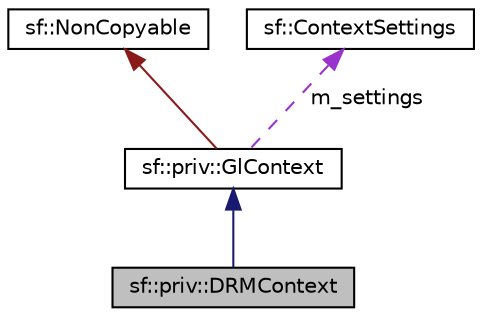 digraph "sf::priv::DRMContext"
{
 // LATEX_PDF_SIZE
  edge [fontname="Helvetica",fontsize="10",labelfontname="Helvetica",labelfontsize="10"];
  node [fontname="Helvetica",fontsize="10",shape=record];
  Node1 [label="sf::priv::DRMContext",height=0.2,width=0.4,color="black", fillcolor="grey75", style="filled", fontcolor="black",tooltip=" "];
  Node2 -> Node1 [dir="back",color="midnightblue",fontsize="10",style="solid",fontname="Helvetica"];
  Node2 [label="sf::priv::GlContext",height=0.2,width=0.4,color="black", fillcolor="white", style="filled",URL="$dd/d38/classsf_1_1priv_1_1GlContext.html",tooltip="Abstract class representing an OpenGL context."];
  Node3 -> Node2 [dir="back",color="firebrick4",fontsize="10",style="solid",fontname="Helvetica"];
  Node3 [label="sf::NonCopyable",height=0.2,width=0.4,color="black", fillcolor="white", style="filled",URL="$d0/da7/classsf_1_1NonCopyable.html",tooltip="Utility class that makes any derived class non-copyable."];
  Node4 -> Node2 [dir="back",color="darkorchid3",fontsize="10",style="dashed",label=" m_settings" ,fontname="Helvetica"];
  Node4 [label="sf::ContextSettings",height=0.2,width=0.4,color="black", fillcolor="white", style="filled",URL="$de/db9/structsf_1_1ContextSettings.html",tooltip="Structure defining the settings of the OpenGL context attached to a window."];
}
